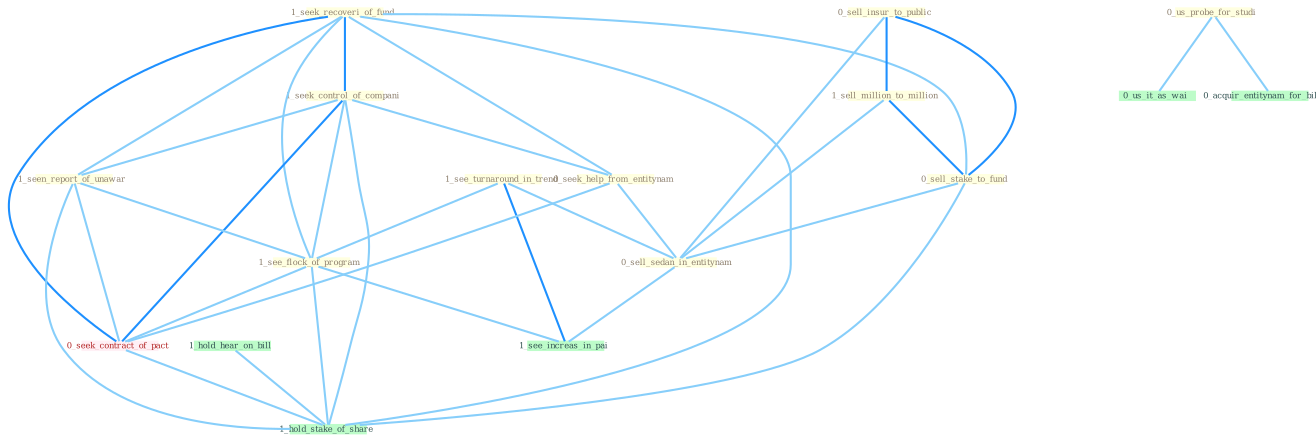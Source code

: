 Graph G{ 
    node
    [shape=polygon,style=filled,width=.5,height=.06,color="#BDFCC9",fixedsize=true,fontsize=4,
    fontcolor="#2f4f4f"];
    {node
    [color="#ffffe0", fontcolor="#8b7d6b"] "1_seek_recoveri_of_fund " "1_see_turnaround_in_trend " "0_sell_insur_to_public " "1_seek_control_of_compani " "1_seen_report_of_unawar " "1_sell_million_to_million " "0_sell_stake_to_fund " "1_see_flock_of_program " "0_seek_help_from_entitynam " "0_us_probe_for_studi " "0_sell_sedan_in_entitynam "}
{node [color="#fff0f5", fontcolor="#b22222"] "0_seek_contract_of_pact "}
edge [color="#B0E2FF"];

	"1_seek_recoveri_of_fund " -- "1_seek_control_of_compani " [w="2", color="#1e90ff" , len=0.8];
	"1_seek_recoveri_of_fund " -- "1_seen_report_of_unawar " [w="1", color="#87cefa" ];
	"1_seek_recoveri_of_fund " -- "0_sell_stake_to_fund " [w="1", color="#87cefa" ];
	"1_seek_recoveri_of_fund " -- "1_see_flock_of_program " [w="1", color="#87cefa" ];
	"1_seek_recoveri_of_fund " -- "0_seek_help_from_entitynam " [w="1", color="#87cefa" ];
	"1_seek_recoveri_of_fund " -- "0_seek_contract_of_pact " [w="2", color="#1e90ff" , len=0.8];
	"1_seek_recoveri_of_fund " -- "1_hold_stake_of_share " [w="1", color="#87cefa" ];
	"1_see_turnaround_in_trend " -- "1_see_flock_of_program " [w="1", color="#87cefa" ];
	"1_see_turnaround_in_trend " -- "0_sell_sedan_in_entitynam " [w="1", color="#87cefa" ];
	"1_see_turnaround_in_trend " -- "1_see_increas_in_pai " [w="2", color="#1e90ff" , len=0.8];
	"0_sell_insur_to_public " -- "1_sell_million_to_million " [w="2", color="#1e90ff" , len=0.8];
	"0_sell_insur_to_public " -- "0_sell_stake_to_fund " [w="2", color="#1e90ff" , len=0.8];
	"0_sell_insur_to_public " -- "0_sell_sedan_in_entitynam " [w="1", color="#87cefa" ];
	"1_seek_control_of_compani " -- "1_seen_report_of_unawar " [w="1", color="#87cefa" ];
	"1_seek_control_of_compani " -- "1_see_flock_of_program " [w="1", color="#87cefa" ];
	"1_seek_control_of_compani " -- "0_seek_help_from_entitynam " [w="1", color="#87cefa" ];
	"1_seek_control_of_compani " -- "0_seek_contract_of_pact " [w="2", color="#1e90ff" , len=0.8];
	"1_seek_control_of_compani " -- "1_hold_stake_of_share " [w="1", color="#87cefa" ];
	"1_seen_report_of_unawar " -- "1_see_flock_of_program " [w="1", color="#87cefa" ];
	"1_seen_report_of_unawar " -- "0_seek_contract_of_pact " [w="1", color="#87cefa" ];
	"1_seen_report_of_unawar " -- "1_hold_stake_of_share " [w="1", color="#87cefa" ];
	"1_sell_million_to_million " -- "0_sell_stake_to_fund " [w="2", color="#1e90ff" , len=0.8];
	"1_sell_million_to_million " -- "0_sell_sedan_in_entitynam " [w="1", color="#87cefa" ];
	"0_sell_stake_to_fund " -- "0_sell_sedan_in_entitynam " [w="1", color="#87cefa" ];
	"0_sell_stake_to_fund " -- "1_hold_stake_of_share " [w="1", color="#87cefa" ];
	"1_see_flock_of_program " -- "0_seek_contract_of_pact " [w="1", color="#87cefa" ];
	"1_see_flock_of_program " -- "1_see_increas_in_pai " [w="1", color="#87cefa" ];
	"1_see_flock_of_program " -- "1_hold_stake_of_share " [w="1", color="#87cefa" ];
	"0_seek_help_from_entitynam " -- "0_sell_sedan_in_entitynam " [w="1", color="#87cefa" ];
	"0_seek_help_from_entitynam " -- "0_seek_contract_of_pact " [w="1", color="#87cefa" ];
	"0_us_probe_for_studi " -- "0_us_it_as_wai " [w="1", color="#87cefa" ];
	"0_us_probe_for_studi " -- "0_acquir_entitynam_for_billion " [w="1", color="#87cefa" ];
	"0_sell_sedan_in_entitynam " -- "1_see_increas_in_pai " [w="1", color="#87cefa" ];
	"0_seek_contract_of_pact " -- "1_hold_stake_of_share " [w="1", color="#87cefa" ];
	"1_hold_hear_on_bill " -- "1_hold_stake_of_share " [w="1", color="#87cefa" ];
}